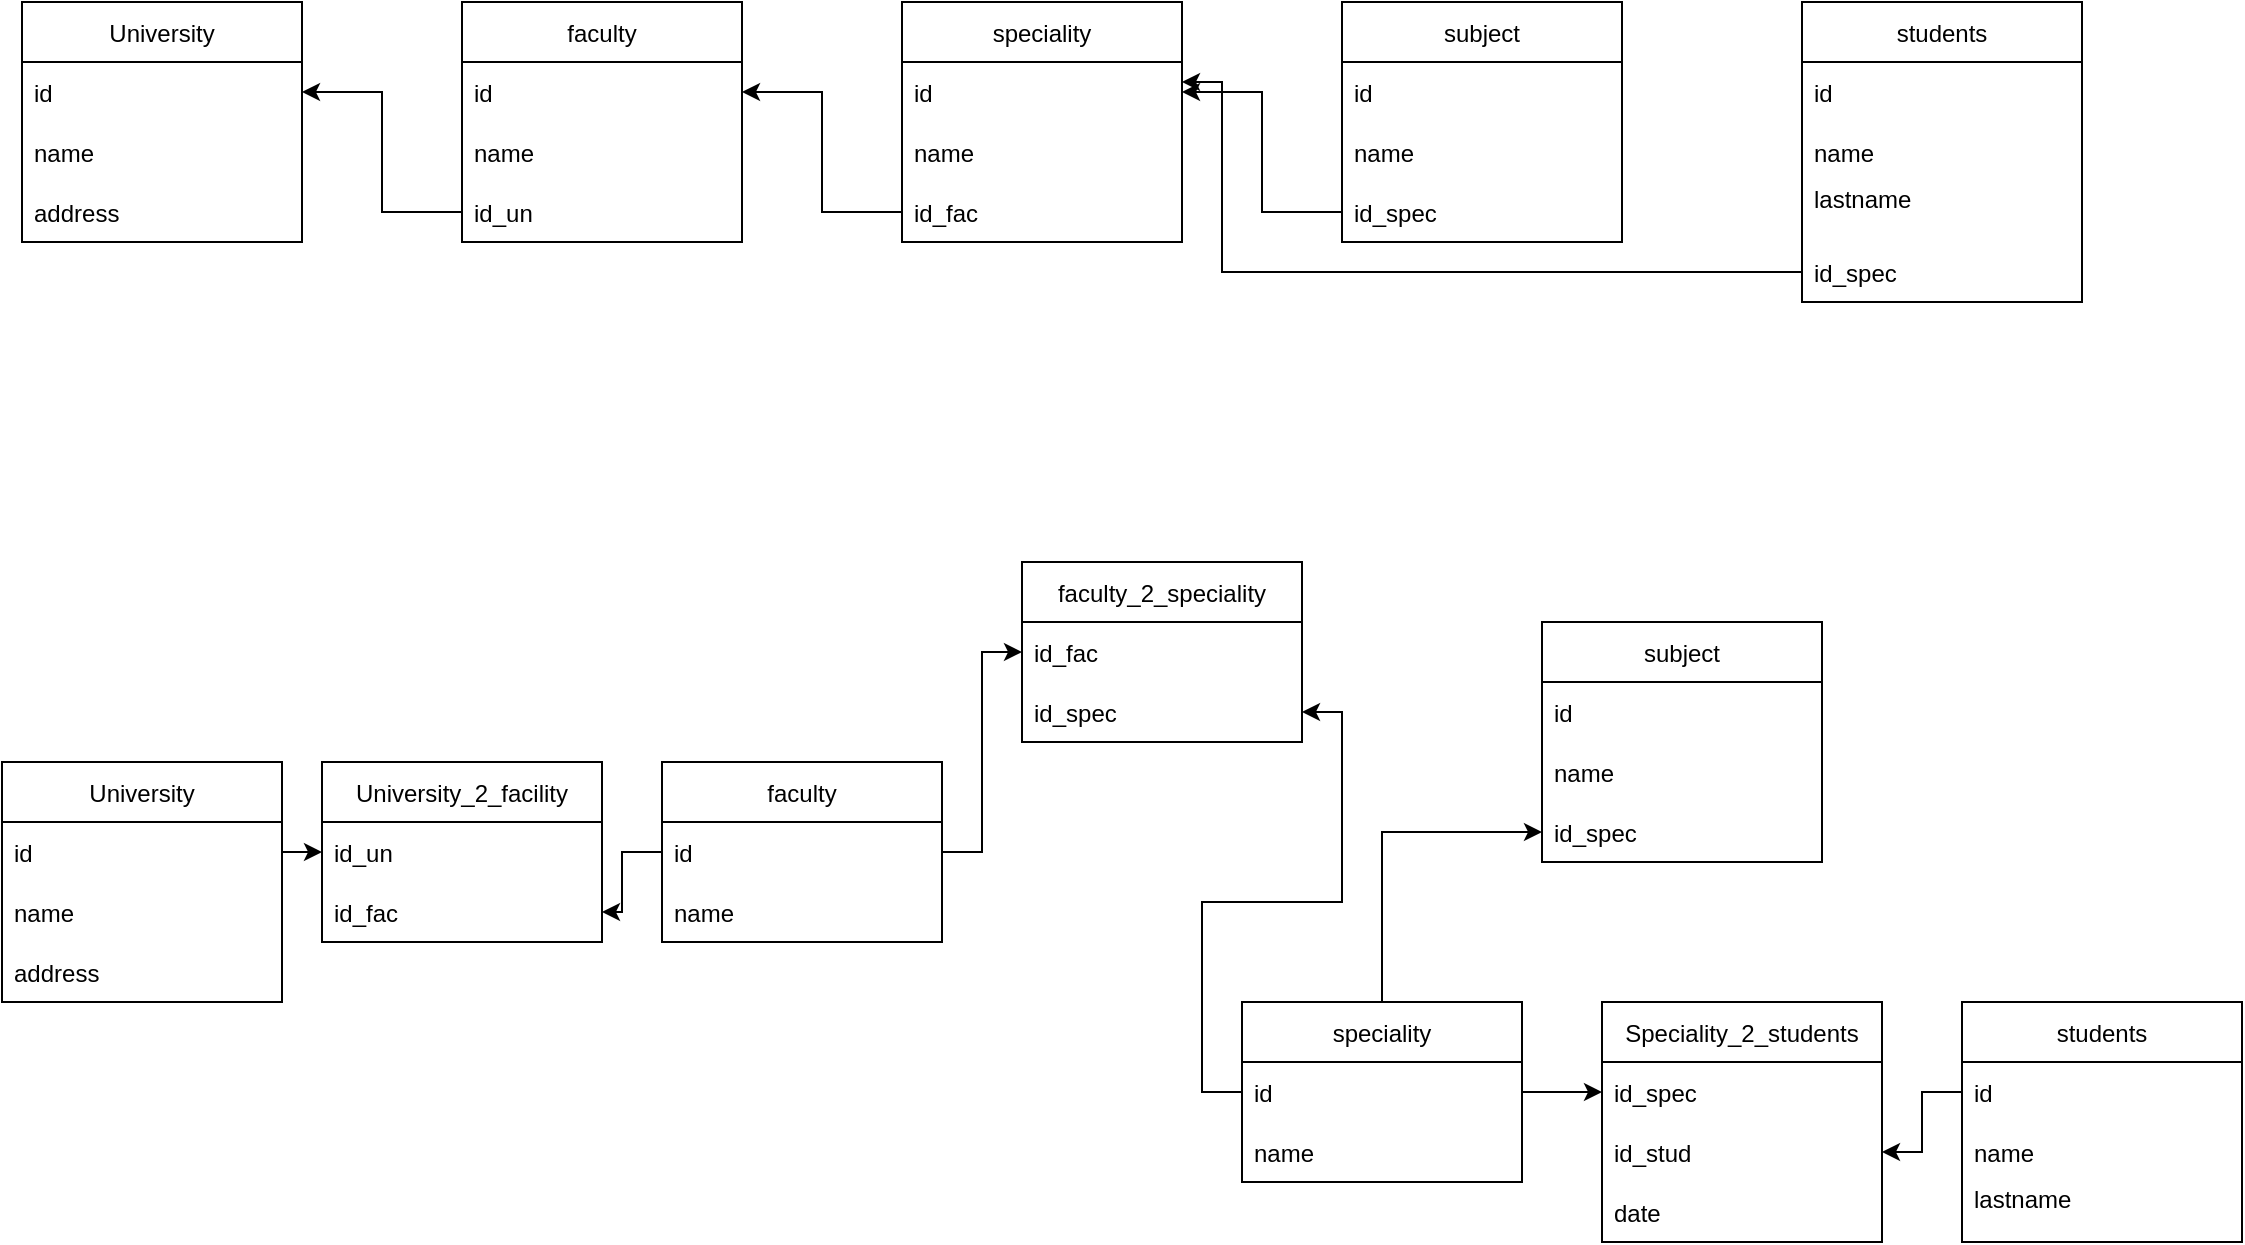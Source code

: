 <mxfile version="15.4.3" type="github">
  <diagram id="Ml0rr4DYU8X6B-HqNhbZ" name="Page-1">
    <mxGraphModel dx="1422" dy="705" grid="1" gridSize="10" guides="1" tooltips="1" connect="1" arrows="1" fold="1" page="1" pageScale="1" pageWidth="827" pageHeight="1169" math="0" shadow="0">
      <root>
        <mxCell id="0" />
        <mxCell id="1" parent="0" />
        <mxCell id="ZfBngGKPFvnAnUxOykxh-1" value="University" style="swimlane;fontStyle=0;childLayout=stackLayout;horizontal=1;startSize=30;horizontalStack=0;resizeParent=1;resizeParentMax=0;resizeLast=0;collapsible=1;marginBottom=0;" vertex="1" parent="1">
          <mxGeometry x="10" y="40" width="140" height="120" as="geometry" />
        </mxCell>
        <mxCell id="ZfBngGKPFvnAnUxOykxh-2" value="id" style="text;strokeColor=none;fillColor=none;align=left;verticalAlign=middle;spacingLeft=4;spacingRight=4;overflow=hidden;points=[[0,0.5],[1,0.5]];portConstraint=eastwest;rotatable=0;" vertex="1" parent="ZfBngGKPFvnAnUxOykxh-1">
          <mxGeometry y="30" width="140" height="30" as="geometry" />
        </mxCell>
        <mxCell id="ZfBngGKPFvnAnUxOykxh-3" value="name" style="text;strokeColor=none;fillColor=none;align=left;verticalAlign=middle;spacingLeft=4;spacingRight=4;overflow=hidden;points=[[0,0.5],[1,0.5]];portConstraint=eastwest;rotatable=0;" vertex="1" parent="ZfBngGKPFvnAnUxOykxh-1">
          <mxGeometry y="60" width="140" height="30" as="geometry" />
        </mxCell>
        <mxCell id="ZfBngGKPFvnAnUxOykxh-4" value="address" style="text;strokeColor=none;fillColor=none;align=left;verticalAlign=middle;spacingLeft=4;spacingRight=4;overflow=hidden;points=[[0,0.5],[1,0.5]];portConstraint=eastwest;rotatable=0;" vertex="1" parent="ZfBngGKPFvnAnUxOykxh-1">
          <mxGeometry y="90" width="140" height="30" as="geometry" />
        </mxCell>
        <mxCell id="ZfBngGKPFvnAnUxOykxh-5" value="faculty" style="swimlane;fontStyle=0;childLayout=stackLayout;horizontal=1;startSize=30;horizontalStack=0;resizeParent=1;resizeParentMax=0;resizeLast=0;collapsible=1;marginBottom=0;" vertex="1" parent="1">
          <mxGeometry x="230" y="40" width="140" height="120" as="geometry" />
        </mxCell>
        <mxCell id="ZfBngGKPFvnAnUxOykxh-6" value="id" style="text;strokeColor=none;fillColor=none;align=left;verticalAlign=middle;spacingLeft=4;spacingRight=4;overflow=hidden;points=[[0,0.5],[1,0.5]];portConstraint=eastwest;rotatable=0;" vertex="1" parent="ZfBngGKPFvnAnUxOykxh-5">
          <mxGeometry y="30" width="140" height="30" as="geometry" />
        </mxCell>
        <mxCell id="ZfBngGKPFvnAnUxOykxh-7" value="name" style="text;strokeColor=none;fillColor=none;align=left;verticalAlign=middle;spacingLeft=4;spacingRight=4;overflow=hidden;points=[[0,0.5],[1,0.5]];portConstraint=eastwest;rotatable=0;" vertex="1" parent="ZfBngGKPFvnAnUxOykxh-5">
          <mxGeometry y="60" width="140" height="30" as="geometry" />
        </mxCell>
        <mxCell id="ZfBngGKPFvnAnUxOykxh-8" value="id_un" style="text;strokeColor=none;fillColor=none;align=left;verticalAlign=middle;spacingLeft=4;spacingRight=4;overflow=hidden;points=[[0,0.5],[1,0.5]];portConstraint=eastwest;rotatable=0;" vertex="1" parent="ZfBngGKPFvnAnUxOykxh-5">
          <mxGeometry y="90" width="140" height="30" as="geometry" />
        </mxCell>
        <mxCell id="ZfBngGKPFvnAnUxOykxh-9" value="students" style="swimlane;fontStyle=0;childLayout=stackLayout;horizontal=1;startSize=30;horizontalStack=0;resizeParent=1;resizeParentMax=0;resizeLast=0;collapsible=1;marginBottom=0;" vertex="1" parent="1">
          <mxGeometry x="900" y="40" width="140" height="150" as="geometry" />
        </mxCell>
        <mxCell id="ZfBngGKPFvnAnUxOykxh-10" value="id" style="text;strokeColor=none;fillColor=none;align=left;verticalAlign=middle;spacingLeft=4;spacingRight=4;overflow=hidden;points=[[0,0.5],[1,0.5]];portConstraint=eastwest;rotatable=0;" vertex="1" parent="ZfBngGKPFvnAnUxOykxh-9">
          <mxGeometry y="30" width="140" height="30" as="geometry" />
        </mxCell>
        <mxCell id="ZfBngGKPFvnAnUxOykxh-11" value="name" style="text;strokeColor=none;fillColor=none;align=left;verticalAlign=middle;spacingLeft=4;spacingRight=4;overflow=hidden;points=[[0,0.5],[1,0.5]];portConstraint=eastwest;rotatable=0;" vertex="1" parent="ZfBngGKPFvnAnUxOykxh-9">
          <mxGeometry y="60" width="140" height="30" as="geometry" />
        </mxCell>
        <mxCell id="ZfBngGKPFvnAnUxOykxh-12" value="lastname&#xa;" style="text;strokeColor=none;fillColor=none;align=left;verticalAlign=middle;spacingLeft=4;spacingRight=4;overflow=hidden;points=[[0,0.5],[1,0.5]];portConstraint=eastwest;rotatable=0;" vertex="1" parent="ZfBngGKPFvnAnUxOykxh-9">
          <mxGeometry y="90" width="140" height="30" as="geometry" />
        </mxCell>
        <mxCell id="ZfBngGKPFvnAnUxOykxh-24" value="id_spec" style="text;strokeColor=none;fillColor=none;align=left;verticalAlign=middle;spacingLeft=4;spacingRight=4;overflow=hidden;points=[[0,0.5],[1,0.5]];portConstraint=eastwest;rotatable=0;" vertex="1" parent="ZfBngGKPFvnAnUxOykxh-9">
          <mxGeometry y="120" width="140" height="30" as="geometry" />
        </mxCell>
        <mxCell id="ZfBngGKPFvnAnUxOykxh-13" value="speciality" style="swimlane;fontStyle=0;childLayout=stackLayout;horizontal=1;startSize=30;horizontalStack=0;resizeParent=1;resizeParentMax=0;resizeLast=0;collapsible=1;marginBottom=0;" vertex="1" parent="1">
          <mxGeometry x="450" y="40" width="140" height="120" as="geometry" />
        </mxCell>
        <mxCell id="ZfBngGKPFvnAnUxOykxh-14" value="id" style="text;strokeColor=none;fillColor=none;align=left;verticalAlign=middle;spacingLeft=4;spacingRight=4;overflow=hidden;points=[[0,0.5],[1,0.5]];portConstraint=eastwest;rotatable=0;" vertex="1" parent="ZfBngGKPFvnAnUxOykxh-13">
          <mxGeometry y="30" width="140" height="30" as="geometry" />
        </mxCell>
        <mxCell id="ZfBngGKPFvnAnUxOykxh-15" value="name" style="text;strokeColor=none;fillColor=none;align=left;verticalAlign=middle;spacingLeft=4;spacingRight=4;overflow=hidden;points=[[0,0.5],[1,0.5]];portConstraint=eastwest;rotatable=0;" vertex="1" parent="ZfBngGKPFvnAnUxOykxh-13">
          <mxGeometry y="60" width="140" height="30" as="geometry" />
        </mxCell>
        <mxCell id="ZfBngGKPFvnAnUxOykxh-16" value="id_fac" style="text;strokeColor=none;fillColor=none;align=left;verticalAlign=middle;spacingLeft=4;spacingRight=4;overflow=hidden;points=[[0,0.5],[1,0.5]];portConstraint=eastwest;rotatable=0;" vertex="1" parent="ZfBngGKPFvnAnUxOykxh-13">
          <mxGeometry y="90" width="140" height="30" as="geometry" />
        </mxCell>
        <mxCell id="ZfBngGKPFvnAnUxOykxh-17" value="subject" style="swimlane;fontStyle=0;childLayout=stackLayout;horizontal=1;startSize=30;horizontalStack=0;resizeParent=1;resizeParentMax=0;resizeLast=0;collapsible=1;marginBottom=0;" vertex="1" parent="1">
          <mxGeometry x="670" y="40" width="140" height="120" as="geometry" />
        </mxCell>
        <mxCell id="ZfBngGKPFvnAnUxOykxh-18" value="id" style="text;strokeColor=none;fillColor=none;align=left;verticalAlign=middle;spacingLeft=4;spacingRight=4;overflow=hidden;points=[[0,0.5],[1,0.5]];portConstraint=eastwest;rotatable=0;" vertex="1" parent="ZfBngGKPFvnAnUxOykxh-17">
          <mxGeometry y="30" width="140" height="30" as="geometry" />
        </mxCell>
        <mxCell id="ZfBngGKPFvnAnUxOykxh-19" value="name" style="text;strokeColor=none;fillColor=none;align=left;verticalAlign=middle;spacingLeft=4;spacingRight=4;overflow=hidden;points=[[0,0.5],[1,0.5]];portConstraint=eastwest;rotatable=0;" vertex="1" parent="ZfBngGKPFvnAnUxOykxh-17">
          <mxGeometry y="60" width="140" height="30" as="geometry" />
        </mxCell>
        <mxCell id="ZfBngGKPFvnAnUxOykxh-20" value="id_spec" style="text;strokeColor=none;fillColor=none;align=left;verticalAlign=middle;spacingLeft=4;spacingRight=4;overflow=hidden;points=[[0,0.5],[1,0.5]];portConstraint=eastwest;rotatable=0;" vertex="1" parent="ZfBngGKPFvnAnUxOykxh-17">
          <mxGeometry y="90" width="140" height="30" as="geometry" />
        </mxCell>
        <mxCell id="ZfBngGKPFvnAnUxOykxh-22" style="edgeStyle=orthogonalEdgeStyle;rounded=0;orthogonalLoop=1;jettySize=auto;html=1;exitX=0;exitY=0.5;exitDx=0;exitDy=0;entryX=1;entryY=0.5;entryDx=0;entryDy=0;" edge="1" parent="1" source="ZfBngGKPFvnAnUxOykxh-8" target="ZfBngGKPFvnAnUxOykxh-2">
          <mxGeometry relative="1" as="geometry" />
        </mxCell>
        <mxCell id="ZfBngGKPFvnAnUxOykxh-25" style="edgeStyle=orthogonalEdgeStyle;rounded=0;orthogonalLoop=1;jettySize=auto;html=1;exitX=0;exitY=0.5;exitDx=0;exitDy=0;entryX=1;entryY=0.5;entryDx=0;entryDy=0;" edge="1" parent="1" source="ZfBngGKPFvnAnUxOykxh-20" target="ZfBngGKPFvnAnUxOykxh-14">
          <mxGeometry relative="1" as="geometry" />
        </mxCell>
        <mxCell id="ZfBngGKPFvnAnUxOykxh-26" style="edgeStyle=orthogonalEdgeStyle;rounded=0;orthogonalLoop=1;jettySize=auto;html=1;exitX=0;exitY=0.5;exitDx=0;exitDy=0;" edge="1" parent="1" source="ZfBngGKPFvnAnUxOykxh-24">
          <mxGeometry relative="1" as="geometry">
            <mxPoint x="590" y="80" as="targetPoint" />
            <Array as="points">
              <mxPoint x="610" y="175" />
              <mxPoint x="610" y="80" />
            </Array>
          </mxGeometry>
        </mxCell>
        <mxCell id="ZfBngGKPFvnAnUxOykxh-27" style="edgeStyle=orthogonalEdgeStyle;rounded=0;orthogonalLoop=1;jettySize=auto;html=1;exitX=0;exitY=0.5;exitDx=0;exitDy=0;entryX=1;entryY=0.5;entryDx=0;entryDy=0;" edge="1" parent="1" source="ZfBngGKPFvnAnUxOykxh-16" target="ZfBngGKPFvnAnUxOykxh-6">
          <mxGeometry relative="1" as="geometry" />
        </mxCell>
        <mxCell id="ZfBngGKPFvnAnUxOykxh-28" value="University" style="swimlane;fontStyle=0;childLayout=stackLayout;horizontal=1;startSize=30;horizontalStack=0;resizeParent=1;resizeParentMax=0;resizeLast=0;collapsible=1;marginBottom=0;" vertex="1" parent="1">
          <mxGeometry y="420" width="140" height="120" as="geometry" />
        </mxCell>
        <mxCell id="ZfBngGKPFvnAnUxOykxh-29" value="id" style="text;strokeColor=none;fillColor=none;align=left;verticalAlign=middle;spacingLeft=4;spacingRight=4;overflow=hidden;points=[[0,0.5],[1,0.5]];portConstraint=eastwest;rotatable=0;" vertex="1" parent="ZfBngGKPFvnAnUxOykxh-28">
          <mxGeometry y="30" width="140" height="30" as="geometry" />
        </mxCell>
        <mxCell id="ZfBngGKPFvnAnUxOykxh-30" value="name" style="text;strokeColor=none;fillColor=none;align=left;verticalAlign=middle;spacingLeft=4;spacingRight=4;overflow=hidden;points=[[0,0.5],[1,0.5]];portConstraint=eastwest;rotatable=0;" vertex="1" parent="ZfBngGKPFvnAnUxOykxh-28">
          <mxGeometry y="60" width="140" height="30" as="geometry" />
        </mxCell>
        <mxCell id="ZfBngGKPFvnAnUxOykxh-31" value="address" style="text;strokeColor=none;fillColor=none;align=left;verticalAlign=middle;spacingLeft=4;spacingRight=4;overflow=hidden;points=[[0,0.5],[1,0.5]];portConstraint=eastwest;rotatable=0;" vertex="1" parent="ZfBngGKPFvnAnUxOykxh-28">
          <mxGeometry y="90" width="140" height="30" as="geometry" />
        </mxCell>
        <mxCell id="ZfBngGKPFvnAnUxOykxh-32" value="faculty" style="swimlane;fontStyle=0;childLayout=stackLayout;horizontal=1;startSize=30;horizontalStack=0;resizeParent=1;resizeParentMax=0;resizeLast=0;collapsible=1;marginBottom=0;" vertex="1" parent="1">
          <mxGeometry x="330" y="420" width="140" height="90" as="geometry" />
        </mxCell>
        <mxCell id="ZfBngGKPFvnAnUxOykxh-33" value="id" style="text;strokeColor=none;fillColor=none;align=left;verticalAlign=middle;spacingLeft=4;spacingRight=4;overflow=hidden;points=[[0,0.5],[1,0.5]];portConstraint=eastwest;rotatable=0;" vertex="1" parent="ZfBngGKPFvnAnUxOykxh-32">
          <mxGeometry y="30" width="140" height="30" as="geometry" />
        </mxCell>
        <mxCell id="ZfBngGKPFvnAnUxOykxh-34" value="name" style="text;strokeColor=none;fillColor=none;align=left;verticalAlign=middle;spacingLeft=4;spacingRight=4;overflow=hidden;points=[[0,0.5],[1,0.5]];portConstraint=eastwest;rotatable=0;" vertex="1" parent="ZfBngGKPFvnAnUxOykxh-32">
          <mxGeometry y="60" width="140" height="30" as="geometry" />
        </mxCell>
        <mxCell id="ZfBngGKPFvnAnUxOykxh-64" style="edgeStyle=orthogonalEdgeStyle;rounded=0;orthogonalLoop=1;jettySize=auto;html=1;exitX=0.5;exitY=0;exitDx=0;exitDy=0;entryX=0;entryY=0.5;entryDx=0;entryDy=0;" edge="1" parent="1" source="ZfBngGKPFvnAnUxOykxh-36" target="ZfBngGKPFvnAnUxOykxh-63">
          <mxGeometry relative="1" as="geometry" />
        </mxCell>
        <mxCell id="ZfBngGKPFvnAnUxOykxh-36" value="speciality" style="swimlane;fontStyle=0;childLayout=stackLayout;horizontal=1;startSize=30;horizontalStack=0;resizeParent=1;resizeParentMax=0;resizeLast=0;collapsible=1;marginBottom=0;" vertex="1" parent="1">
          <mxGeometry x="620" y="540" width="140" height="90" as="geometry" />
        </mxCell>
        <mxCell id="ZfBngGKPFvnAnUxOykxh-37" value="id" style="text;strokeColor=none;fillColor=none;align=left;verticalAlign=middle;spacingLeft=4;spacingRight=4;overflow=hidden;points=[[0,0.5],[1,0.5]];portConstraint=eastwest;rotatable=0;" vertex="1" parent="ZfBngGKPFvnAnUxOykxh-36">
          <mxGeometry y="30" width="140" height="30" as="geometry" />
        </mxCell>
        <mxCell id="ZfBngGKPFvnAnUxOykxh-38" value="name" style="text;strokeColor=none;fillColor=none;align=left;verticalAlign=middle;spacingLeft=4;spacingRight=4;overflow=hidden;points=[[0,0.5],[1,0.5]];portConstraint=eastwest;rotatable=0;" vertex="1" parent="ZfBngGKPFvnAnUxOykxh-36">
          <mxGeometry y="60" width="140" height="30" as="geometry" />
        </mxCell>
        <mxCell id="ZfBngGKPFvnAnUxOykxh-40" value="subject" style="swimlane;fontStyle=0;childLayout=stackLayout;horizontal=1;startSize=30;horizontalStack=0;resizeParent=1;resizeParentMax=0;resizeLast=0;collapsible=1;marginBottom=0;" vertex="1" parent="1">
          <mxGeometry x="770" y="350" width="140" height="120" as="geometry" />
        </mxCell>
        <mxCell id="ZfBngGKPFvnAnUxOykxh-41" value="id" style="text;strokeColor=none;fillColor=none;align=left;verticalAlign=middle;spacingLeft=4;spacingRight=4;overflow=hidden;points=[[0,0.5],[1,0.5]];portConstraint=eastwest;rotatable=0;" vertex="1" parent="ZfBngGKPFvnAnUxOykxh-40">
          <mxGeometry y="30" width="140" height="30" as="geometry" />
        </mxCell>
        <mxCell id="ZfBngGKPFvnAnUxOykxh-42" value="name" style="text;strokeColor=none;fillColor=none;align=left;verticalAlign=middle;spacingLeft=4;spacingRight=4;overflow=hidden;points=[[0,0.5],[1,0.5]];portConstraint=eastwest;rotatable=0;" vertex="1" parent="ZfBngGKPFvnAnUxOykxh-40">
          <mxGeometry y="60" width="140" height="30" as="geometry" />
        </mxCell>
        <mxCell id="ZfBngGKPFvnAnUxOykxh-63" value="id_spec" style="text;strokeColor=none;fillColor=none;align=left;verticalAlign=middle;spacingLeft=4;spacingRight=4;overflow=hidden;points=[[0,0.5],[1,0.5]];portConstraint=eastwest;rotatable=0;" vertex="1" parent="ZfBngGKPFvnAnUxOykxh-40">
          <mxGeometry y="90" width="140" height="30" as="geometry" />
        </mxCell>
        <mxCell id="ZfBngGKPFvnAnUxOykxh-44" value="students" style="swimlane;fontStyle=0;childLayout=stackLayout;horizontal=1;startSize=30;horizontalStack=0;resizeParent=1;resizeParentMax=0;resizeLast=0;collapsible=1;marginBottom=0;" vertex="1" parent="1">
          <mxGeometry x="980" y="540" width="140" height="120" as="geometry" />
        </mxCell>
        <mxCell id="ZfBngGKPFvnAnUxOykxh-45" value="id" style="text;strokeColor=none;fillColor=none;align=left;verticalAlign=middle;spacingLeft=4;spacingRight=4;overflow=hidden;points=[[0,0.5],[1,0.5]];portConstraint=eastwest;rotatable=0;" vertex="1" parent="ZfBngGKPFvnAnUxOykxh-44">
          <mxGeometry y="30" width="140" height="30" as="geometry" />
        </mxCell>
        <mxCell id="ZfBngGKPFvnAnUxOykxh-46" value="name" style="text;strokeColor=none;fillColor=none;align=left;verticalAlign=middle;spacingLeft=4;spacingRight=4;overflow=hidden;points=[[0,0.5],[1,0.5]];portConstraint=eastwest;rotatable=0;" vertex="1" parent="ZfBngGKPFvnAnUxOykxh-44">
          <mxGeometry y="60" width="140" height="30" as="geometry" />
        </mxCell>
        <mxCell id="ZfBngGKPFvnAnUxOykxh-47" value="lastname&#xa;" style="text;strokeColor=none;fillColor=none;align=left;verticalAlign=middle;spacingLeft=4;spacingRight=4;overflow=hidden;points=[[0,0.5],[1,0.5]];portConstraint=eastwest;rotatable=0;" vertex="1" parent="ZfBngGKPFvnAnUxOykxh-44">
          <mxGeometry y="90" width="140" height="30" as="geometry" />
        </mxCell>
        <mxCell id="ZfBngGKPFvnAnUxOykxh-49" value="University_2_facility" style="swimlane;fontStyle=0;childLayout=stackLayout;horizontal=1;startSize=30;horizontalStack=0;resizeParent=1;resizeParentMax=0;resizeLast=0;collapsible=1;marginBottom=0;" vertex="1" parent="1">
          <mxGeometry x="160" y="420" width="140" height="90" as="geometry" />
        </mxCell>
        <mxCell id="ZfBngGKPFvnAnUxOykxh-50" value="id_un" style="text;strokeColor=none;fillColor=none;align=left;verticalAlign=middle;spacingLeft=4;spacingRight=4;overflow=hidden;points=[[0,0.5],[1,0.5]];portConstraint=eastwest;rotatable=0;" vertex="1" parent="ZfBngGKPFvnAnUxOykxh-49">
          <mxGeometry y="30" width="140" height="30" as="geometry" />
        </mxCell>
        <mxCell id="ZfBngGKPFvnAnUxOykxh-51" value="id_fac" style="text;strokeColor=none;fillColor=none;align=left;verticalAlign=middle;spacingLeft=4;spacingRight=4;overflow=hidden;points=[[0,0.5],[1,0.5]];portConstraint=eastwest;rotatable=0;" vertex="1" parent="ZfBngGKPFvnAnUxOykxh-49">
          <mxGeometry y="60" width="140" height="30" as="geometry" />
        </mxCell>
        <mxCell id="ZfBngGKPFvnAnUxOykxh-53" style="edgeStyle=orthogonalEdgeStyle;rounded=0;orthogonalLoop=1;jettySize=auto;html=1;exitX=1;exitY=0.5;exitDx=0;exitDy=0;entryX=0;entryY=0.5;entryDx=0;entryDy=0;" edge="1" parent="1" source="ZfBngGKPFvnAnUxOykxh-29" target="ZfBngGKPFvnAnUxOykxh-50">
          <mxGeometry relative="1" as="geometry" />
        </mxCell>
        <mxCell id="ZfBngGKPFvnAnUxOykxh-54" style="edgeStyle=orthogonalEdgeStyle;rounded=0;orthogonalLoop=1;jettySize=auto;html=1;exitX=0;exitY=0.5;exitDx=0;exitDy=0;entryX=1;entryY=0.5;entryDx=0;entryDy=0;" edge="1" parent="1" source="ZfBngGKPFvnAnUxOykxh-33" target="ZfBngGKPFvnAnUxOykxh-51">
          <mxGeometry relative="1" as="geometry" />
        </mxCell>
        <mxCell id="ZfBngGKPFvnAnUxOykxh-57" value="Speciality_2_students" style="swimlane;fontStyle=0;childLayout=stackLayout;horizontal=1;startSize=30;horizontalStack=0;resizeParent=1;resizeParentMax=0;resizeLast=0;collapsible=1;marginBottom=0;" vertex="1" parent="1">
          <mxGeometry x="800" y="540" width="140" height="120" as="geometry" />
        </mxCell>
        <mxCell id="ZfBngGKPFvnAnUxOykxh-58" value="id_spec" style="text;strokeColor=none;fillColor=none;align=left;verticalAlign=middle;spacingLeft=4;spacingRight=4;overflow=hidden;points=[[0,0.5],[1,0.5]];portConstraint=eastwest;rotatable=0;" vertex="1" parent="ZfBngGKPFvnAnUxOykxh-57">
          <mxGeometry y="30" width="140" height="30" as="geometry" />
        </mxCell>
        <mxCell id="ZfBngGKPFvnAnUxOykxh-59" value="id_stud" style="text;strokeColor=none;fillColor=none;align=left;verticalAlign=middle;spacingLeft=4;spacingRight=4;overflow=hidden;points=[[0,0.5],[1,0.5]];portConstraint=eastwest;rotatable=0;" vertex="1" parent="ZfBngGKPFvnAnUxOykxh-57">
          <mxGeometry y="60" width="140" height="30" as="geometry" />
        </mxCell>
        <mxCell id="ZfBngGKPFvnAnUxOykxh-60" value="date" style="text;strokeColor=none;fillColor=none;align=left;verticalAlign=middle;spacingLeft=4;spacingRight=4;overflow=hidden;points=[[0,0.5],[1,0.5]];portConstraint=eastwest;rotatable=0;" vertex="1" parent="ZfBngGKPFvnAnUxOykxh-57">
          <mxGeometry y="90" width="140" height="30" as="geometry" />
        </mxCell>
        <mxCell id="ZfBngGKPFvnAnUxOykxh-61" style="edgeStyle=orthogonalEdgeStyle;rounded=0;orthogonalLoop=1;jettySize=auto;html=1;exitX=0;exitY=0.5;exitDx=0;exitDy=0;entryX=1;entryY=0.5;entryDx=0;entryDy=0;" edge="1" parent="1" source="ZfBngGKPFvnAnUxOykxh-45" target="ZfBngGKPFvnAnUxOykxh-59">
          <mxGeometry relative="1" as="geometry" />
        </mxCell>
        <mxCell id="ZfBngGKPFvnAnUxOykxh-62" style="edgeStyle=orthogonalEdgeStyle;rounded=0;orthogonalLoop=1;jettySize=auto;html=1;exitX=1;exitY=0.5;exitDx=0;exitDy=0;entryX=0;entryY=0.5;entryDx=0;entryDy=0;" edge="1" parent="1" source="ZfBngGKPFvnAnUxOykxh-37" target="ZfBngGKPFvnAnUxOykxh-58">
          <mxGeometry relative="1" as="geometry" />
        </mxCell>
        <mxCell id="ZfBngGKPFvnAnUxOykxh-65" value="faculty_2_speciality" style="swimlane;fontStyle=0;childLayout=stackLayout;horizontal=1;startSize=30;horizontalStack=0;resizeParent=1;resizeParentMax=0;resizeLast=0;collapsible=1;marginBottom=0;" vertex="1" parent="1">
          <mxGeometry x="510" y="320" width="140" height="90" as="geometry" />
        </mxCell>
        <mxCell id="ZfBngGKPFvnAnUxOykxh-66" value="id_fac" style="text;strokeColor=none;fillColor=none;align=left;verticalAlign=middle;spacingLeft=4;spacingRight=4;overflow=hidden;points=[[0,0.5],[1,0.5]];portConstraint=eastwest;rotatable=0;" vertex="1" parent="ZfBngGKPFvnAnUxOykxh-65">
          <mxGeometry y="30" width="140" height="30" as="geometry" />
        </mxCell>
        <mxCell id="ZfBngGKPFvnAnUxOykxh-67" value="id_spec" style="text;strokeColor=none;fillColor=none;align=left;verticalAlign=middle;spacingLeft=4;spacingRight=4;overflow=hidden;points=[[0,0.5],[1,0.5]];portConstraint=eastwest;rotatable=0;" vertex="1" parent="ZfBngGKPFvnAnUxOykxh-65">
          <mxGeometry y="60" width="140" height="30" as="geometry" />
        </mxCell>
        <mxCell id="ZfBngGKPFvnAnUxOykxh-69" style="edgeStyle=orthogonalEdgeStyle;rounded=0;orthogonalLoop=1;jettySize=auto;html=1;exitX=1;exitY=0.5;exitDx=0;exitDy=0;entryX=0;entryY=0.5;entryDx=0;entryDy=0;" edge="1" parent="1" source="ZfBngGKPFvnAnUxOykxh-33" target="ZfBngGKPFvnAnUxOykxh-66">
          <mxGeometry relative="1" as="geometry" />
        </mxCell>
        <mxCell id="ZfBngGKPFvnAnUxOykxh-70" style="edgeStyle=orthogonalEdgeStyle;rounded=0;orthogonalLoop=1;jettySize=auto;html=1;exitX=0;exitY=0.5;exitDx=0;exitDy=0;entryX=1;entryY=0.5;entryDx=0;entryDy=0;" edge="1" parent="1" source="ZfBngGKPFvnAnUxOykxh-37" target="ZfBngGKPFvnAnUxOykxh-67">
          <mxGeometry relative="1" as="geometry" />
        </mxCell>
      </root>
    </mxGraphModel>
  </diagram>
</mxfile>
